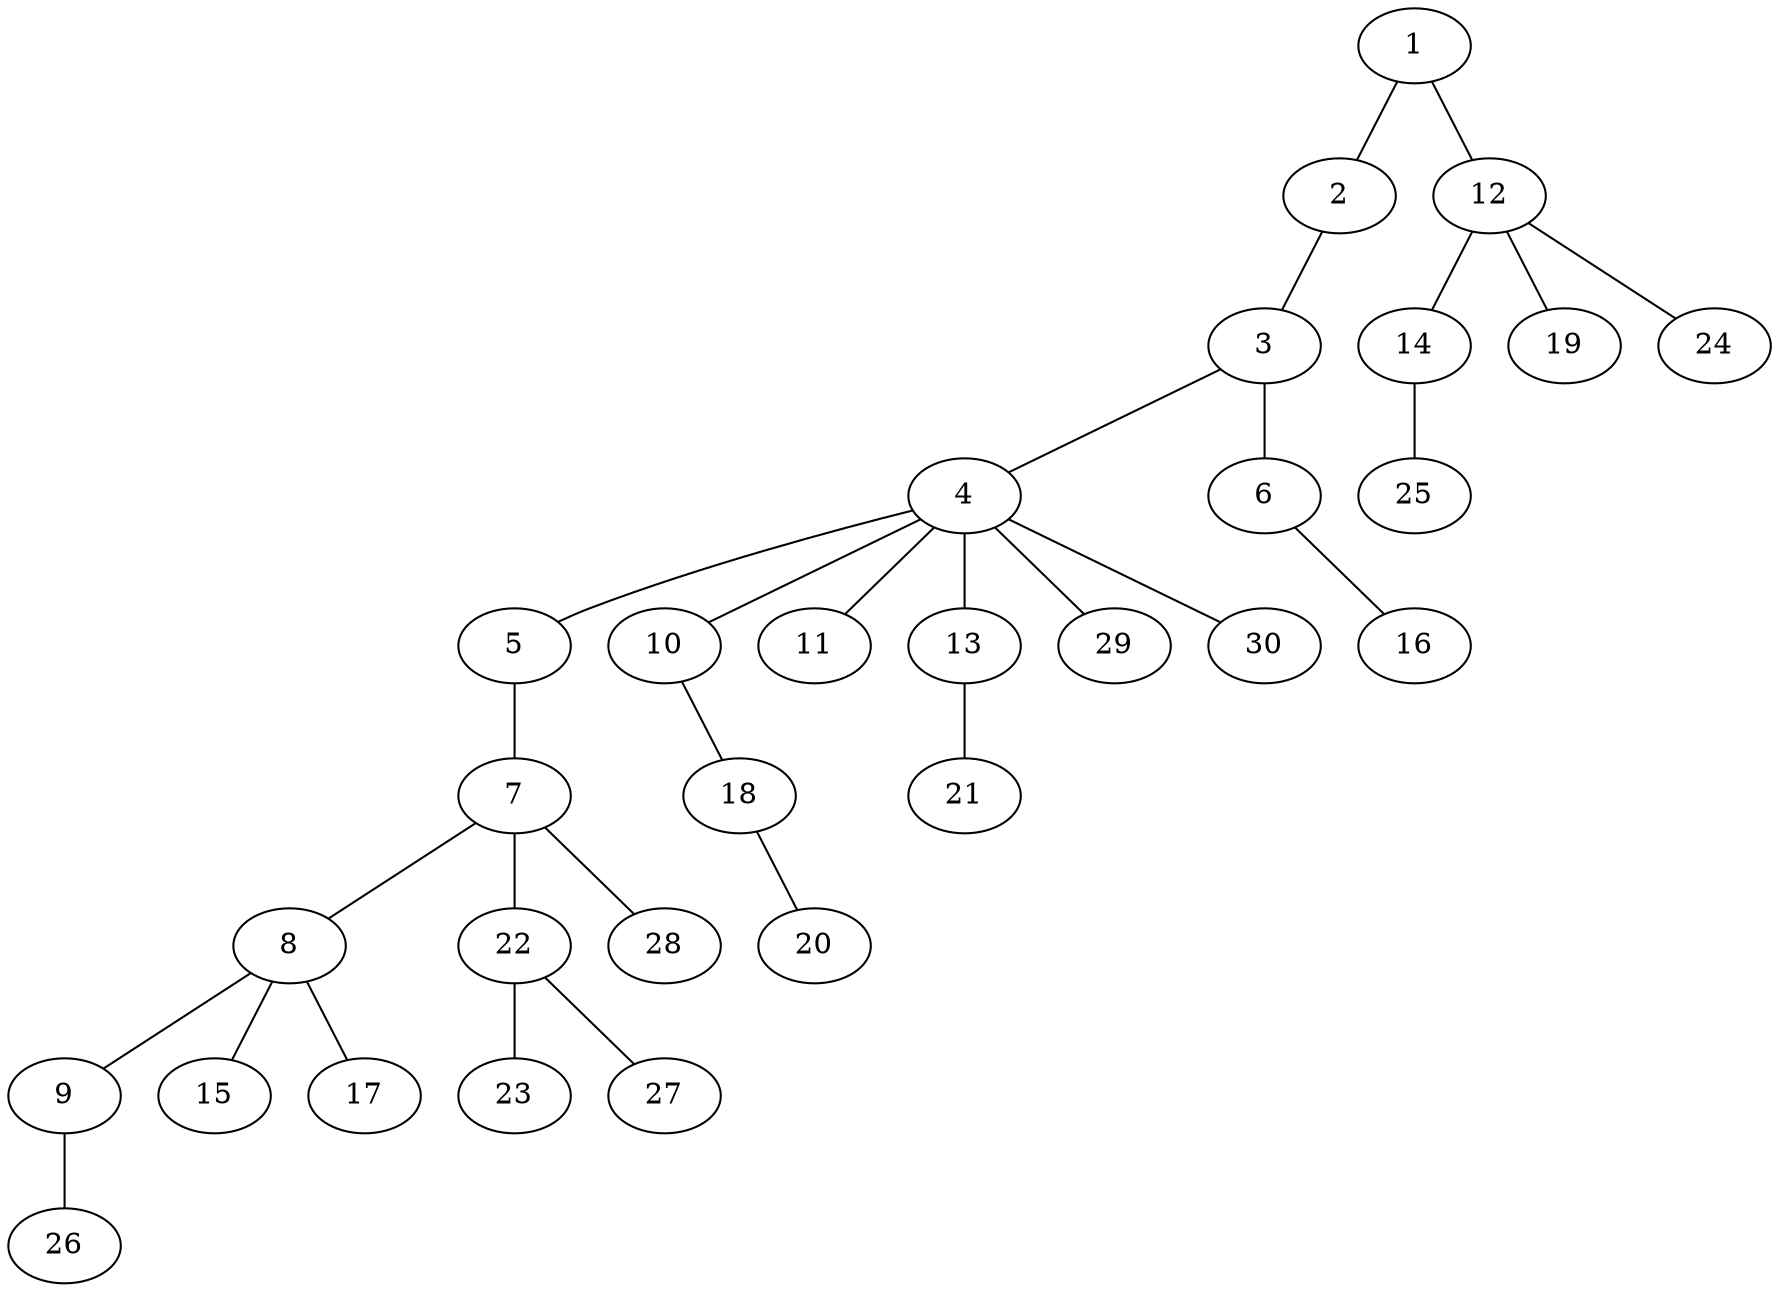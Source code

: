 graph graphname {1--2
1--12
2--3
3--4
3--6
4--5
4--10
4--11
4--13
4--29
4--30
5--7
6--16
7--8
7--22
7--28
8--9
8--15
8--17
9--26
10--18
12--14
12--19
12--24
13--21
14--25
18--20
22--23
22--27
}